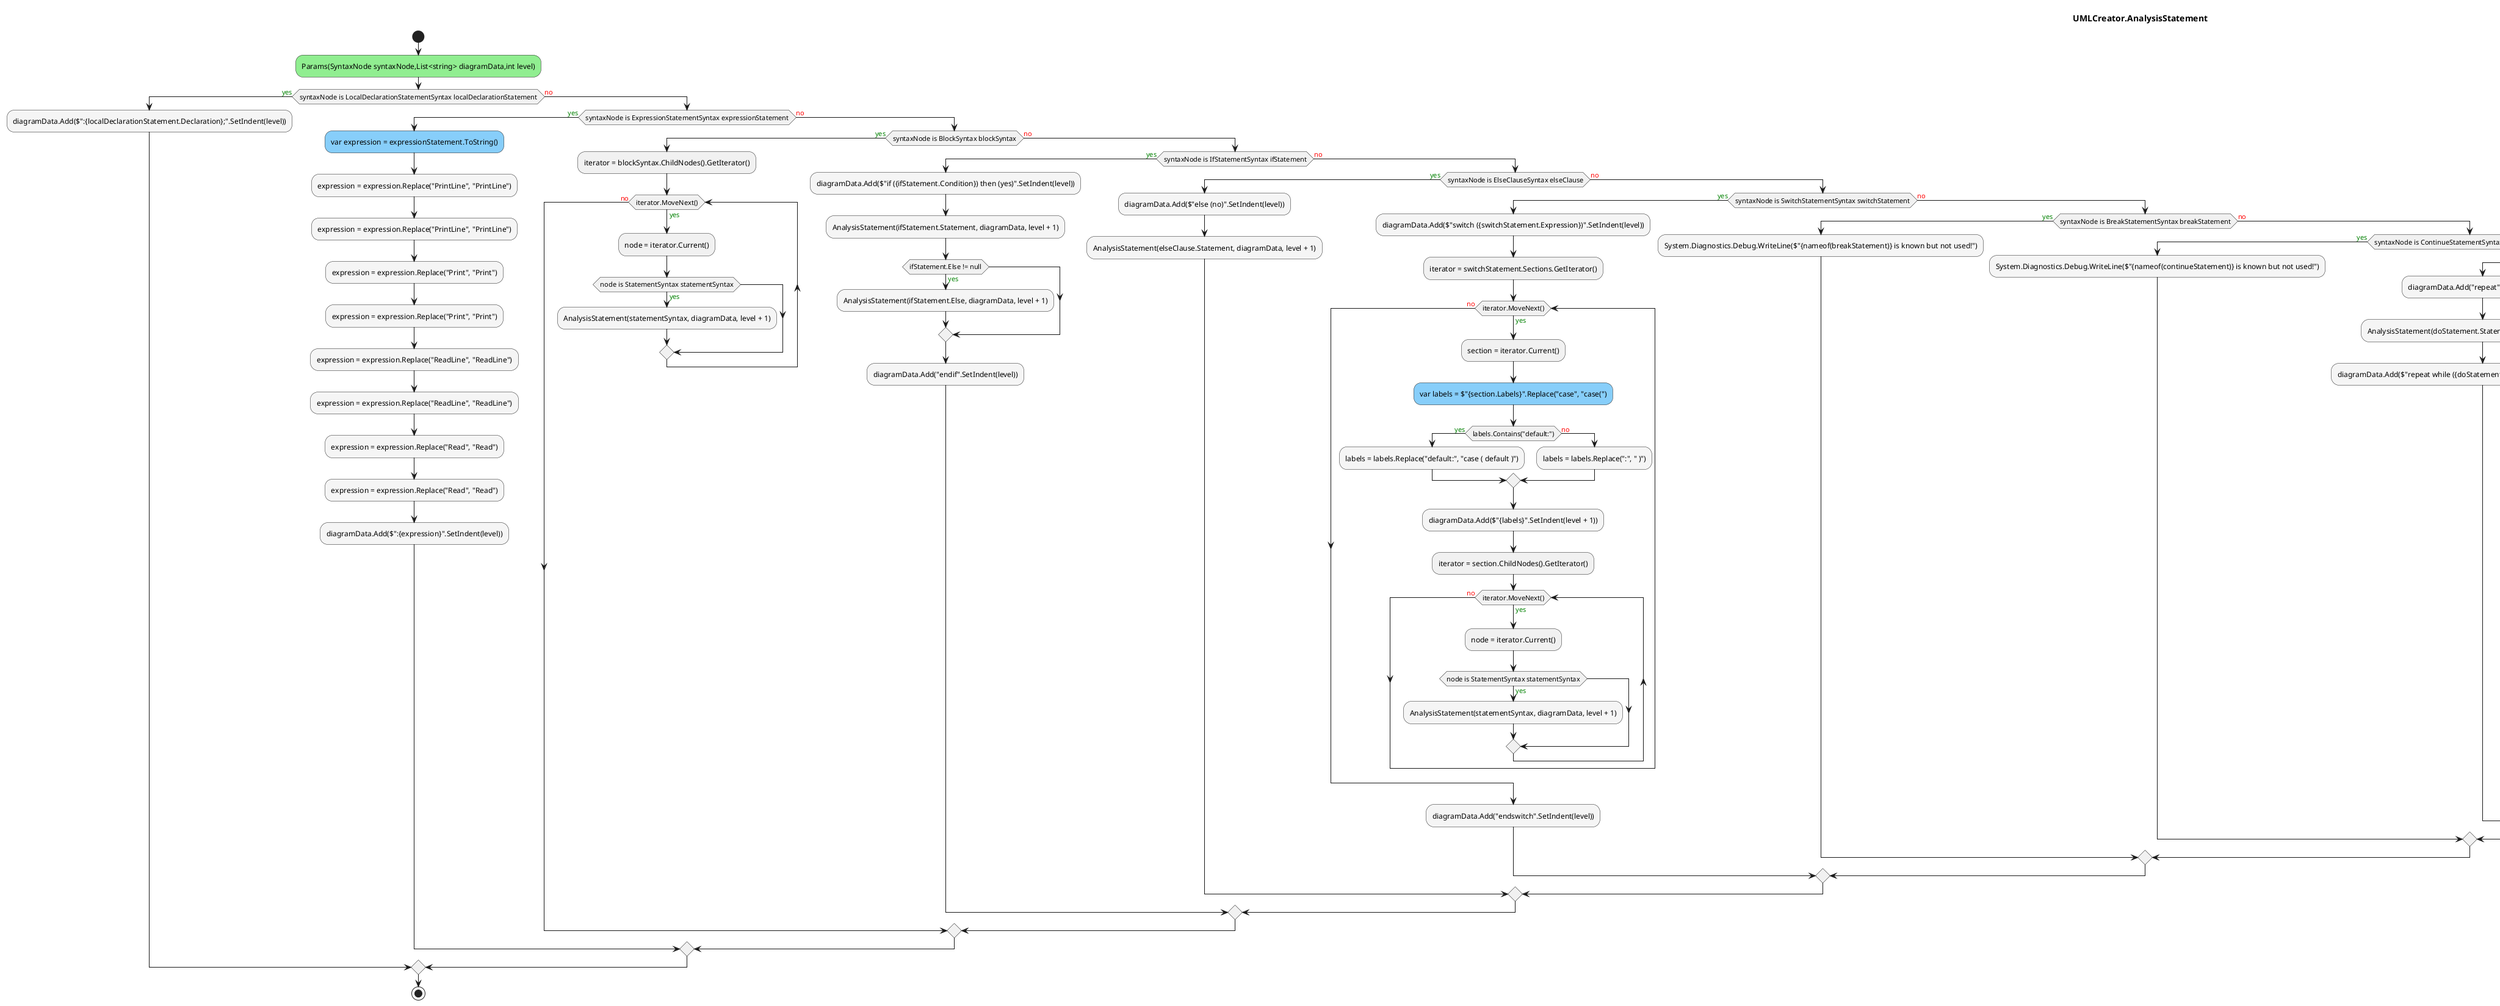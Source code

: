 @startuml UMLCreator.AnalysisStatement
title UMLCreator.AnalysisStatement
start
#LightGreen:Params(SyntaxNode syntaxNode,List<string> diagramData,int level);
if (syntaxNode is LocalDeclarationStatementSyntax localDeclarationStatement) then (<color:green>yes)
        #WhiteSmoke:diagramData.Add($":{localDeclarationStatement.Declaration};".SetIndent(level));
    else (<color:red>no)
        if (syntaxNode is ExpressionStatementSyntax expressionStatement) then (<color:green>yes)
                #LightSkyBlue:var expression = expressionStatement.ToString();
                #WhiteSmoke:expression = expression.Replace("PrintLine", "PrintLine");
                #WhiteSmoke:expression = expression.Replace("PrintLine", "PrintLine");
                #WhiteSmoke:expression = expression.Replace("Print", "Print");
                #WhiteSmoke:expression = expression.Replace("Print", "Print");
                #WhiteSmoke:expression = expression.Replace("ReadLine", "ReadLine");
                #WhiteSmoke:expression = expression.Replace("ReadLine", "ReadLine");
                #WhiteSmoke:expression = expression.Replace("Read", "Read");
                #WhiteSmoke:expression = expression.Replace("Read", "Read");
                #WhiteSmoke:diagramData.Add($":{expression}".SetIndent(level));
            else (<color:red>no)
                if (syntaxNode is BlockSyntax blockSyntax) then (<color:green>yes)
                        :iterator = blockSyntax.ChildNodes().GetIterator();
                        while (iterator.MoveNext()) is (<color:green>yes)
                        :node = iterator.Current();
                                                            if (node is StatementSyntax statementSyntax) then (<color:green>yes)
                                                                    #WhiteSmoke:AnalysisStatement(statementSyntax, diagramData, level + 1);
                                                            endif
                        endwhile (<color:red>no)
                    else (<color:red>no)
                        if (syntaxNode is IfStatementSyntax ifStatement) then (<color:green>yes)
                                #WhiteSmoke:diagramData.Add($"if ({ifStatement.Condition}) then (yes)".SetIndent(level));
                                #WhiteSmoke:AnalysisStatement(ifStatement.Statement, diagramData, level + 1);
                                if (ifStatement.Else != null) then (<color:green>yes)
                                    #WhiteSmoke:AnalysisStatement(ifStatement.Else, diagramData, level + 1);
                                endif
                                #WhiteSmoke:diagramData.Add("endif".SetIndent(level));
                            else (<color:red>no)
                                if (syntaxNode is ElseClauseSyntax elseClause) then (<color:green>yes)
                                        #WhiteSmoke:diagramData.Add($"else (no)".SetIndent(level));
                                        #WhiteSmoke:AnalysisStatement(elseClause.Statement, diagramData, level + 1);
                                    else (<color:red>no)
                                        if (syntaxNode is SwitchStatementSyntax switchStatement) then (<color:green>yes)
                                                #WhiteSmoke:diagramData.Add($"switch ({switchStatement.Expression})".SetIndent(level));
                                                :iterator = switchStatement.Sections.GetIterator();
                                                while (iterator.MoveNext()) is (<color:green>yes)
                                                :section = iterator.Current();
                                                                                                            #LightSkyBlue:var labels = $"{section.Labels}".Replace("case", "case(");
                                                                                                            if (labels.Contains("default:")) then (<color:green>yes)
                                                                                                                #WhiteSmoke:labels = labels.Replace("default:", "case ( default )");
                                                                                                                else (<color:red>no)
                                                                                                                    #WhiteSmoke:labels = labels.Replace(":", " )");
                                                                                                            endif
                                                                                                            #WhiteSmoke:diagramData.Add($"{labels}".SetIndent(level + 1));
                                                                                                            :iterator = section.ChildNodes().GetIterator();
                                                                                                            while (iterator.MoveNext()) is (<color:green>yes)
                                                                                                            :node = iterator.Current();
                                                                                                                                                                                if (node is StatementSyntax statementSyntax) then (<color:green>yes)
                                                                                                                                                                                        #WhiteSmoke:AnalysisStatement(statementSyntax, diagramData, level + 1);
                                                                                                                                                                                endif
                                                                                                            endwhile (<color:red>no)
                                                endwhile (<color:red>no)
                                                #WhiteSmoke:diagramData.Add("endswitch".SetIndent(level));
                                            else (<color:red>no)
                                                if (syntaxNode is BreakStatementSyntax breakStatement) then (<color:green>yes)
                                                        #WhiteSmoke:System.Diagnostics.Debug.WriteLine($"{nameof(breakStatement)} is known but not used!");
                                                    else (<color:red>no)
                                                        if (syntaxNode is ContinueStatementSyntax continueStatement) then (<color:green>yes)
                                                                #WhiteSmoke:System.Diagnostics.Debug.WriteLine($"{nameof(continueStatement)} is known but not used!");
                                                            else (<color:red>no)
                                                                if (syntaxNode is DoStatementSyntax doStatement) then (<color:green>yes)
                                                                        #WhiteSmoke:diagramData.Add("repeat".SetIndent(level));
                                                                        #WhiteSmoke:AnalysisStatement(doStatement.Statement, diagramData, level + 1);
                                                                        #WhiteSmoke:diagramData.Add($"repeat while ({doStatement.Condition}) is (yes)".SetIndent(level));
                                                                    else (<color:red>no)
                                                                        if (syntaxNode is WhileStatementSyntax whileStatement) then (<color:green>yes)
                                                                                #WhiteSmoke:diagramData.Add($"while ({whileStatement.Condition}) is (yes)".SetIndent(level));
                                                                                #WhiteSmoke:AnalysisStatement(whileStatement.Statement, diagramData, level + 1);
                                                                                #WhiteSmoke:diagramData.Add("endwhile (no)".SetIndent(level));
                                                                            else (<color:red>no)
                                                                                if (syntaxNode is ForStatementSyntax forStatement) then (<color:green>yes)
                                                                                        #WhiteSmoke:diagramData.Add($":{forStatement.Declaration};".SetIndent(level));
                                                                                        #WhiteSmoke:diagramData.Add($"while ({forStatement.Condition}) is (yes)".SetIndent(level));
                                                                                        #WhiteSmoke:AnalysisStatement(forStatement.Statement, diagramData, level + 1);
                                                                                        if (forStatement.Incrementors.Count > 0) then (<color:green>yes)
                                                                                            #WhiteSmoke:diagramData.Add($":{forStatement.Incrementors};".SetIndent(level));
                                                                                        endif
                                                                                        #WhiteSmoke:diagramData.Add("endwhile (no)".SetIndent(level));
                                                                                    else (<color:red>no)
                                                                                        if (syntaxNode is ForEachStatementSyntax forEachStatement) then (<color:green>yes)
                                                                                                #LightSkyBlue:var statements = new List<string>();
                                                                                                #WhiteSmoke:diagramData.Add($":iterator = {forEachStatement.Expression}.GetIterator();".SetIndent(level));
                                                                                                #WhiteSmoke:diagramData.Add($"while (iterator.MoveNext()) is (yes)".SetIndent(level));
                                                                                                #WhiteSmoke:diagramData.Add($":current = iterator.Current();".SetIndent(level));
                                                                                                #WhiteSmoke:AnalysisStatement(forEachStatement.Statement, statements, level + 1);
                                                                                                :iterator = statements.GetIterator();
                                                                                                while (iterator.MoveNext()) is (<color:green>yes)
                                                                                                :statement = iterator.Current();
                                                                                                                                                                                                            #WhiteSmoke:diagramData.Add(statement.Replace(forEachStatement.Identifier.ToString(), "current").SetIndent(level + 1));
                                                                                                endwhile (<color:red>no)
                                                                                                #WhiteSmoke:diagramData.Add("endwhile (no)".SetIndent(level));
                                                                                            else (<color:red>no)
                                                                                                if (syntaxNode is ReturnStatementSyntax returnStatement) then (<color:green>yes)
                                                                                                        #WhiteSmoke:System.Diagnostics.Debug.WriteLine($"{nameof(returnStatement)} is known but not used!");
                                                                                                    else (<color:red>no)
                                                                                                            #WhiteSmoke:System.Diagnostics.Debug.WriteLine($"{syntaxNode.GetType().Name} is unknown!");
                                                                                                endif
                                                                                        endif
                                                                                endif
                                                                        endif
                                                                endif
                                                        endif
                                                endif
                                        endif
                                endif
                        endif
                endif
        endif
endif
stop
@enduml
